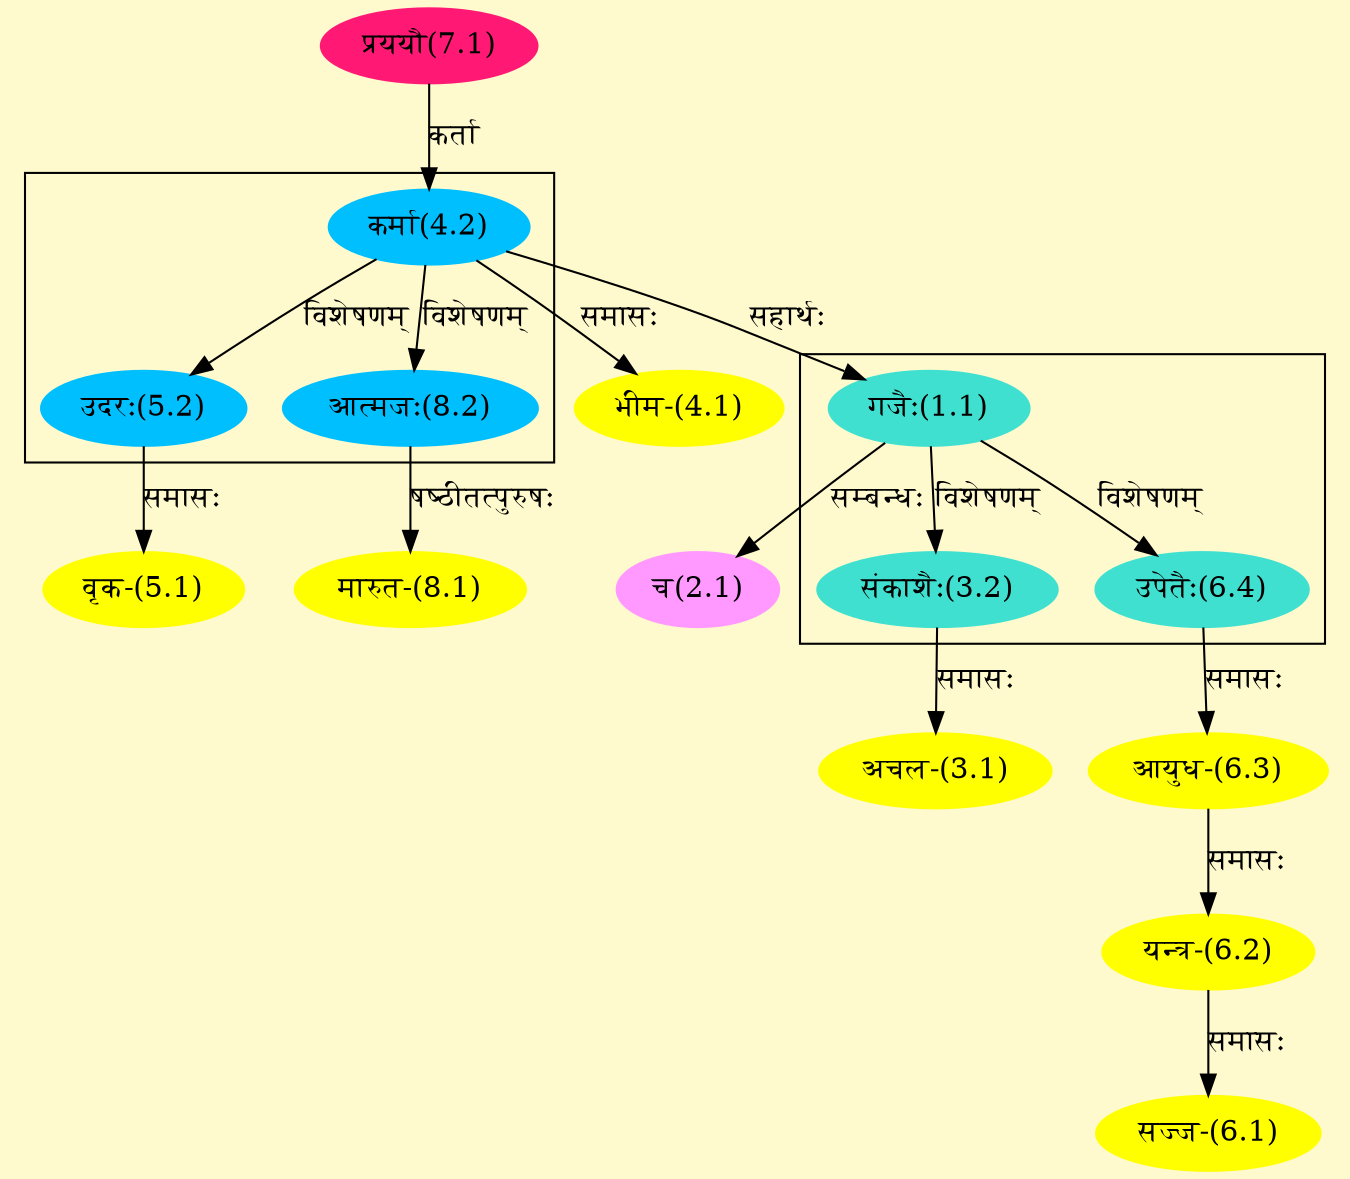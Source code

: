 digraph G{
rankdir=BT;
 compound=true;
 bgcolor="lemonchiffon1";

subgraph cluster_1{
Node3_2 [style=filled, color="#40E0D0" label = "संकाशैः(3.2)"]
Node1_1 [style=filled, color="#40E0D0" label = "गजैः(1.1)"]
Node6_4 [style=filled, color="#40E0D0" label = "उपेतैः(6.4)"]

}

subgraph cluster_2{
Node5_2 [style=filled, color="#00BFFF" label = "उदरः(5.2)"]
Node4_2 [style=filled, color="#00BFFF" label = "कर्मा(4.2)"]
Node8_2 [style=filled, color="#00BFFF" label = "आत्मजः(8.2)"]

}
Node1_1 [style=filled, color="#40E0D0" label = "गजैः(1.1)"]
Node4_2 [style=filled, color="#00BFFF" label = "कर्मा(4.2)"]
Node2_1 [style=filled, color="#FF99FF" label = "च(2.1)"]
Node3_1 [style=filled, color="#FFFF00" label = "अचल-(3.1)"]
Node3_2 [style=filled, color="#40E0D0" label = "संकाशैः(3.2)"]
Node4_1 [style=filled, color="#FFFF00" label = "भीम-(4.1)"]
Node7_1 [style=filled, color="#FF1975" label = "प्रययौ(7.1)"]
Node5_1 [style=filled, color="#FFFF00" label = "वृक-(5.1)"]
Node5_2 [style=filled, color="#00BFFF" label = "उदरः(5.2)"]
Node6_1 [style=filled, color="#FFFF00" label = "सज्ज-(6.1)"]
Node6_2 [style=filled, color="#FFFF00" label = "यन्त्र-(6.2)"]
Node6_3 [style=filled, color="#FFFF00" label = "आयुध-(6.3)"]
Node6_4 [style=filled, color="#40E0D0" label = "उपेतैः(6.4)"]
Node8_1 [style=filled, color="#FFFF00" label = "मारुत-(8.1)"]
Node8_2 [style=filled, color="#00BFFF" label = "आत्मजः(8.2)"]
/* Start of Relations section */

Node1_1 -> Node4_2 [  label="सहार्थः"  dir="back" ]
Node2_1 -> Node1_1 [  label="सम्बन्धः"  dir="back" ]
Node3_1 -> Node3_2 [  label="समासः"  dir="back" ]
Node3_2 -> Node1_1 [  label="विशेषणम्"  dir="back" ]
Node4_1 -> Node4_2 [  label="समासः"  dir="back" ]
Node4_2 -> Node7_1 [  label="कर्ता"  dir="back" ]
Node5_1 -> Node5_2 [  label="समासः"  dir="back" ]
Node5_2 -> Node4_2 [  label="विशेषणम्"  dir="back" ]
Node6_1 -> Node6_2 [  label="समासः"  dir="back" ]
Node6_2 -> Node6_3 [  label="समासः"  dir="back" ]
Node6_3 -> Node6_4 [  label="समासः"  dir="back" ]
Node6_4 -> Node1_1 [  label="विशेषणम्"  dir="back" ]
Node8_1 -> Node8_2 [  label="षष्ठीतत्पुरुषः"  dir="back" ]
Node8_2 -> Node4_2 [  label="विशेषणम्"  dir="back" ]
}
